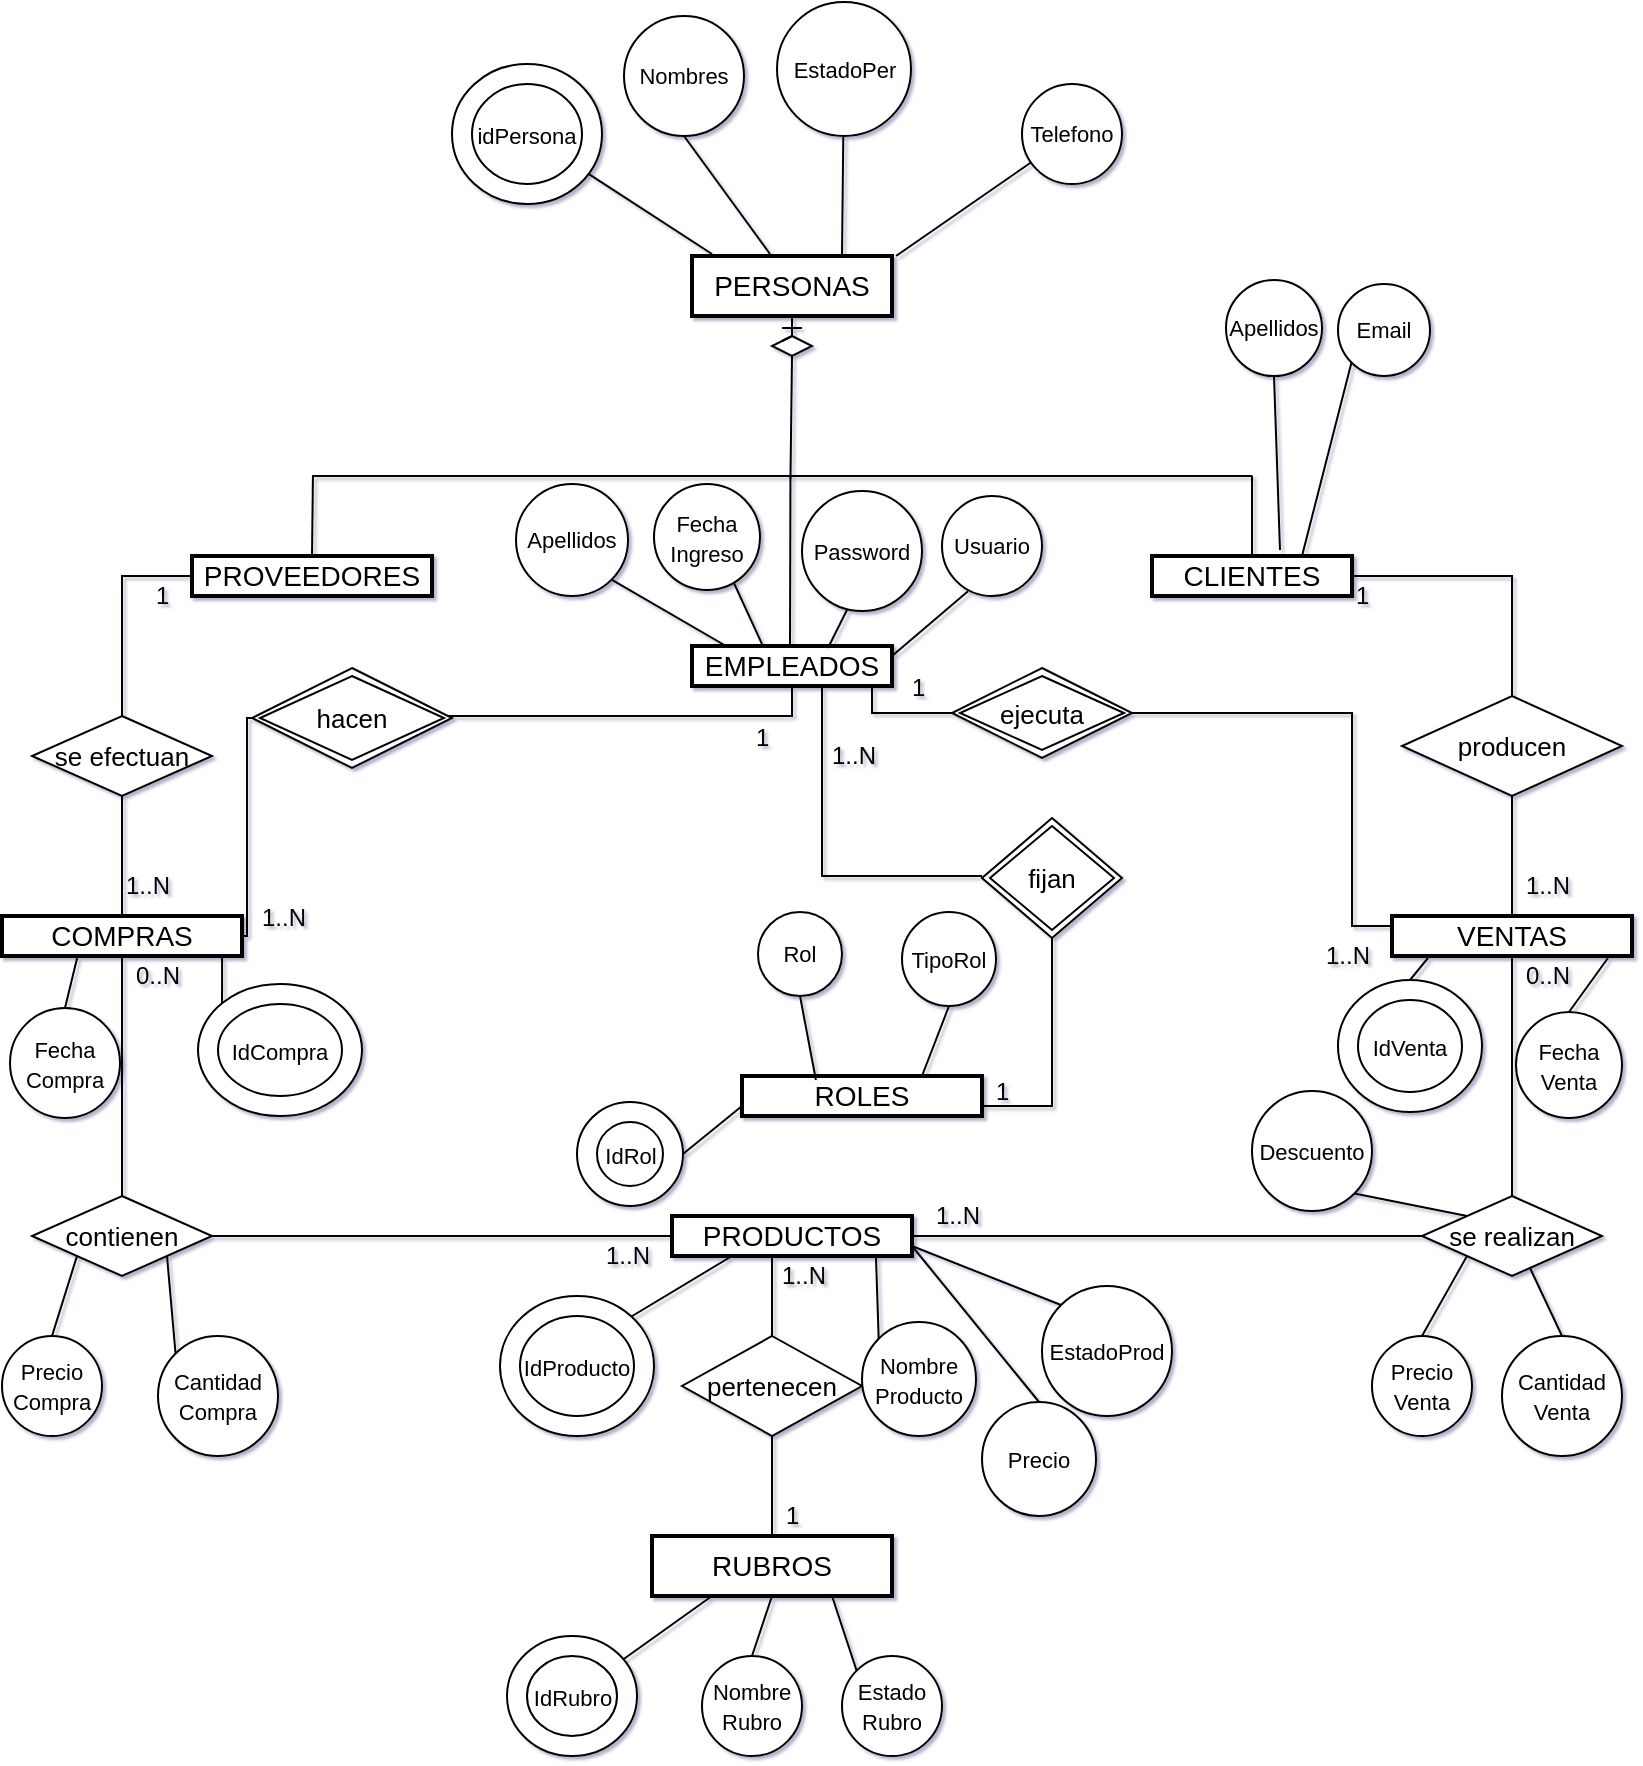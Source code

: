 <mxfile version="12.6.5" type="google"><diagram id="4PgYGLOSgXog1j7g81iU" name="Page-1"><mxGraphModel dx="526" dy="305" grid="1" gridSize="10" guides="1" tooltips="1" connect="1" arrows="1" fold="1" page="1" pageScale="1" pageWidth="827" pageHeight="1169" math="0" shadow="1"><root><mxCell id="0"/><mxCell id="1" parent="0"/><mxCell id="BFurSO674FxWE6CtOt8x-105" style="edgeStyle=none;rounded=0;orthogonalLoop=1;jettySize=auto;html=1;entryX=0.509;entryY=0.699;entryDx=0;entryDy=0;entryPerimeter=0;endArrow=none;endFill=0;exitX=0.5;exitY=1;exitDx=0;exitDy=0;" parent="1" source="BFurSO674FxWE6CtOt8x-132" target="BFurSO674FxWE6CtOt8x-129" edge="1"><mxGeometry relative="1" as="geometry"><mxPoint x="404" y="470" as="sourcePoint"/></mxGeometry></mxCell><mxCell id="BFurSO674FxWE6CtOt8x-106" value="PERSONAS" style="strokeWidth=2;whiteSpace=wrap;html=1;align=center;fontSize=14;" parent="1" vertex="1"><mxGeometry x="355" y="410" width="100" height="30" as="geometry"/></mxCell><mxCell id="BFurSO674FxWE6CtOt8x-107" style="edgeStyle=none;rounded=0;orthogonalLoop=1;jettySize=auto;html=1;exitX=0.5;exitY=0;exitDx=0;exitDy=0;entryX=0.001;entryY=0.474;entryDx=0;entryDy=0;entryPerimeter=0;endArrow=none;endFill=0;" parent="1" source="BFurSO674FxWE6CtOt8x-109" target="BFurSO674FxWE6CtOt8x-129" edge="1"><mxGeometry relative="1" as="geometry"/></mxCell><mxCell id="BFurSO674FxWE6CtOt8x-108" style="edgeStyle=orthogonalEdgeStyle;rounded=0;orthogonalLoop=1;jettySize=auto;html=1;entryX=0.5;entryY=0;entryDx=0;entryDy=0;endArrow=none;endFill=0;" parent="1" source="BFurSO674FxWE6CtOt8x-109" target="BFurSO674FxWE6CtOt8x-136" edge="1"><mxGeometry relative="1" as="geometry"><Array as="points"><mxPoint x="70" y="570"/></Array></mxGeometry></mxCell><mxCell id="BFurSO674FxWE6CtOt8x-109" value="PROVEEDORES" style="strokeWidth=2;whiteSpace=wrap;html=1;align=center;fontSize=14;" parent="1" vertex="1"><mxGeometry x="105" y="560" width="120" height="20" as="geometry"/></mxCell><mxCell id="BFurSO674FxWE6CtOt8x-110" style="edgeStyle=none;rounded=0;orthogonalLoop=1;jettySize=auto;html=1;exitX=0.49;exitY=-0.009;exitDx=0;exitDy=0;entryX=0.509;entryY=0.55;entryDx=0;entryDy=0;entryPerimeter=0;endArrow=none;endFill=0;exitPerimeter=0;" parent="1" source="BFurSO674FxWE6CtOt8x-113" target="BFurSO674FxWE6CtOt8x-129" edge="1"><mxGeometry relative="1" as="geometry"/></mxCell><mxCell id="BFurSO674FxWE6CtOt8x-113" value="EMPLEADOS" style="strokeWidth=2;whiteSpace=wrap;html=1;align=center;fontSize=14;" parent="1" vertex="1"><mxGeometry x="355" y="605" width="100" height="20" as="geometry"/></mxCell><mxCell id="BFurSO674FxWE6CtOt8x-114" style="edgeStyle=none;rounded=0;orthogonalLoop=1;jettySize=auto;html=1;exitX=0.5;exitY=0;exitDx=0;exitDy=0;entryX=1;entryY=0.469;entryDx=0;entryDy=0;entryPerimeter=0;endArrow=none;endFill=0;" parent="1" source="BFurSO674FxWE6CtOt8x-116" target="BFurSO674FxWE6CtOt8x-129" edge="1"><mxGeometry relative="1" as="geometry"><Array as="points"/></mxGeometry></mxCell><mxCell id="BFurSO674FxWE6CtOt8x-115" style="edgeStyle=elbowEdgeStyle;rounded=0;orthogonalLoop=1;jettySize=auto;html=1;entryX=0.5;entryY=0;entryDx=0;entryDy=0;endArrow=none;endFill=0;" parent="1" source="BFurSO674FxWE6CtOt8x-116" target="BFurSO674FxWE6CtOt8x-137" edge="1"><mxGeometry relative="1" as="geometry"><Array as="points"><mxPoint x="765" y="590"/><mxPoint x="765" y="560"/><mxPoint x="765" y="560"/></Array></mxGeometry></mxCell><mxCell id="BFurSO674FxWE6CtOt8x-116" value="CLIENTES" style="strokeWidth=2;whiteSpace=wrap;html=1;align=center;fontSize=14;" parent="1" vertex="1"><mxGeometry x="585" y="560" width="100" height="20" as="geometry"/></mxCell><mxCell id="BFurSO674FxWE6CtOt8x-117" style="edgeStyle=elbowEdgeStyle;rounded=0;orthogonalLoop=1;jettySize=auto;html=1;entryX=0.5;entryY=0;entryDx=0;entryDy=0;endArrow=none;endFill=0;" parent="1" source="BFurSO674FxWE6CtOt8x-121" target="BFurSO674FxWE6CtOt8x-142" edge="1"><mxGeometry relative="1" as="geometry"/></mxCell><mxCell id="BFurSO674FxWE6CtOt8x-118" style="edgeStyle=elbowEdgeStyle;rounded=0;orthogonalLoop=1;jettySize=auto;html=1;exitX=0.5;exitY=0;exitDx=0;exitDy=0;endArrow=none;endFill=0;" parent="1" source="BFurSO674FxWE6CtOt8x-121" edge="1"><mxGeometry relative="1" as="geometry"><mxPoint x="70.412" y="770" as="targetPoint"/></mxGeometry></mxCell><mxCell id="BFurSO674FxWE6CtOt8x-119" value="" style="edgeStyle=orthogonalEdgeStyle;rounded=0;orthogonalLoop=1;jettySize=auto;html=1;endArrow=none;endFill=0;" parent="1" source="BFurSO674FxWE6CtOt8x-121" target="BFurSO674FxWE6CtOt8x-136" edge="1"><mxGeometry relative="1" as="geometry"/></mxCell><mxCell id="BFurSO674FxWE6CtOt8x-120" value="" style="edgeStyle=orthogonalEdgeStyle;rounded=0;orthogonalLoop=1;jettySize=auto;html=1;endArrow=none;endFill=0;" parent="1" source="BFurSO674FxWE6CtOt8x-121" target="BFurSO674FxWE6CtOt8x-136" edge="1"><mxGeometry relative="1" as="geometry"/></mxCell><mxCell id="BFurSO674FxWE6CtOt8x-121" value="COMPRAS" style="strokeWidth=2;whiteSpace=wrap;html=1;align=center;fontSize=14;" parent="1" vertex="1"><mxGeometry x="10" y="740" width="120" height="20" as="geometry"/></mxCell><mxCell id="BFurSO674FxWE6CtOt8x-122" style="edgeStyle=elbowEdgeStyle;rounded=0;orthogonalLoop=1;jettySize=auto;html=1;entryX=0.5;entryY=0;entryDx=0;entryDy=0;endArrow=none;endFill=0;" parent="1" source="BFurSO674FxWE6CtOt8x-124" target="BFurSO674FxWE6CtOt8x-140" edge="1"><mxGeometry relative="1" as="geometry"/></mxCell><mxCell id="BFurSO674FxWE6CtOt8x-123" style="edgeStyle=elbowEdgeStyle;rounded=0;orthogonalLoop=1;jettySize=auto;html=1;endArrow=none;endFill=0;" parent="1" source="BFurSO674FxWE6CtOt8x-124" target="BFurSO674FxWE6CtOt8x-139" edge="1"><mxGeometry relative="1" as="geometry"/></mxCell><mxCell id="BFurSO674FxWE6CtOt8x-124" value="PRODUCTOS" style="strokeWidth=2;whiteSpace=wrap;html=1;align=center;fontSize=14;" parent="1" vertex="1"><mxGeometry x="345" y="890" width="120" height="20" as="geometry"/></mxCell><mxCell id="BFurSO674FxWE6CtOt8x-125" style="edgeStyle=none;rounded=0;orthogonalLoop=1;jettySize=auto;html=1;entryX=0.5;entryY=1;entryDx=0;entryDy=0;endArrow=none;endFill=0;" parent="1" source="BFurSO674FxWE6CtOt8x-126" target="BFurSO674FxWE6CtOt8x-140" edge="1"><mxGeometry relative="1" as="geometry"/></mxCell><mxCell id="BFurSO674FxWE6CtOt8x-126" value="RUBROS" style="strokeWidth=2;whiteSpace=wrap;html=1;align=center;fontSize=14;" parent="1" vertex="1"><mxGeometry x="335" y="1050" width="120" height="30" as="geometry"/></mxCell><mxCell id="BFurSO674FxWE6CtOt8x-127" style="edgeStyle=elbowEdgeStyle;rounded=0;orthogonalLoop=1;jettySize=auto;html=1;entryX=0.5;entryY=1;entryDx=0;entryDy=0;endArrow=none;endFill=0;" parent="1" source="BFurSO674FxWE6CtOt8x-128" target="BFurSO674FxWE6CtOt8x-137" edge="1"><mxGeometry relative="1" as="geometry"/></mxCell><mxCell id="BFurSO674FxWE6CtOt8x-128" value="VENTAS" style="strokeWidth=2;whiteSpace=wrap;html=1;align=center;fontSize=14;" parent="1" vertex="1"><mxGeometry x="705" y="740" width="120" height="20" as="geometry"/></mxCell><mxCell id="BFurSO674FxWE6CtOt8x-129" value="" style="line;strokeWidth=1;fillColor=none;align=left;verticalAlign=middle;spacingTop=-1;spacingLeft=3;spacingRight=3;rotatable=0;labelPosition=right;points=[];portConstraint=eastwest;fontSize=12;" parent="1" vertex="1"><mxGeometry x="165" y="516" width="470" height="8" as="geometry"/></mxCell><mxCell id="BFurSO674FxWE6CtOt8x-130" value="" style="line;strokeWidth=1;fillColor=none;align=left;verticalAlign=middle;spacingTop=-1;spacingLeft=3;spacingRight=3;rotatable=0;labelPosition=right;points=[];portConstraint=eastwest;fontSize=12;" parent="1" vertex="1"><mxGeometry x="635" y="520" height="8" as="geometry"/></mxCell><mxCell id="BFurSO674FxWE6CtOt8x-131" style="edgeStyle=none;rounded=0;orthogonalLoop=1;jettySize=auto;html=1;exitX=0.5;exitY=0;exitDx=0;exitDy=0;entryX=0.5;entryY=1;entryDx=0;entryDy=0;endArrow=none;endFill=0;" parent="1" source="BFurSO674FxWE6CtOt8x-132" target="BFurSO674FxWE6CtOt8x-106" edge="1"><mxGeometry relative="1" as="geometry"/></mxCell><mxCell id="BFurSO674FxWE6CtOt8x-132" value="" style="rhombus;whiteSpace=wrap;html=1;" parent="1" vertex="1"><mxGeometry x="395" y="450" width="20" height="10" as="geometry"/></mxCell><mxCell id="BFurSO674FxWE6CtOt8x-133" style="edgeStyle=none;rounded=0;orthogonalLoop=1;jettySize=auto;html=1;exitX=0;exitY=0;exitDx=0;exitDy=0;entryX=0.5;entryY=0;entryDx=0;entryDy=0;endArrow=none;endFill=0;" parent="1" source="BFurSO674FxWE6CtOt8x-132" target="BFurSO674FxWE6CtOt8x-132" edge="1"><mxGeometry relative="1" as="geometry"/></mxCell><mxCell id="BFurSO674FxWE6CtOt8x-134" value="" style="line;strokeWidth=1;fillColor=none;align=left;verticalAlign=middle;spacingTop=-1;spacingLeft=3;spacingRight=3;rotatable=0;labelPosition=right;points=[];portConstraint=eastwest;fontSize=12;" parent="1" vertex="1"><mxGeometry x="400" y="442" width="10" height="8" as="geometry"/></mxCell><mxCell id="BFurSO674FxWE6CtOt8x-135" style="edgeStyle=orthogonalEdgeStyle;rounded=0;orthogonalLoop=1;jettySize=auto;html=1;endArrow=none;endFill=0;entryX=0.5;entryY=0;entryDx=0;entryDy=0;" parent="1" source="BFurSO674FxWE6CtOt8x-136" target="BFurSO674FxWE6CtOt8x-121" edge="1"><mxGeometry relative="1" as="geometry"><mxPoint x="165" y="730" as="targetPoint"/></mxGeometry></mxCell><mxCell id="BFurSO674FxWE6CtOt8x-136" value="&lt;font style=&quot;font-size: 13px&quot;&gt;se efectuan&lt;/font&gt;" style="shape=rhombus;strokeWidth=1;fontSize=17;perimeter=rhombusPerimeter;whiteSpace=wrap;html=1;align=center;fontSize=14;" parent="1" vertex="1"><mxGeometry x="25" y="640" width="90" height="40" as="geometry"/></mxCell><mxCell id="BFurSO674FxWE6CtOt8x-137" value="&lt;font style=&quot;font-size: 13px&quot;&gt;producen&lt;/font&gt;" style="shape=rhombus;strokeWidth=1;fontSize=17;perimeter=rhombusPerimeter;whiteSpace=wrap;html=1;align=center;fontSize=14;rotation=0;" parent="1" vertex="1"><mxGeometry x="710" y="630" width="110" height="50" as="geometry"/></mxCell><mxCell id="BFurSO674FxWE6CtOt8x-138" style="edgeStyle=elbowEdgeStyle;rounded=0;orthogonalLoop=1;jettySize=auto;html=1;entryX=0.417;entryY=1;entryDx=0;entryDy=0;entryPerimeter=0;endArrow=none;endFill=0;" parent="1" source="BFurSO674FxWE6CtOt8x-139" target="BFurSO674FxWE6CtOt8x-128" edge="1"><mxGeometry relative="1" as="geometry"><Array as="points"><mxPoint x="765" y="800"/><mxPoint x="725" y="820"/></Array></mxGeometry></mxCell><mxCell id="BFurSO674FxWE6CtOt8x-139" value="&lt;font style=&quot;font-size: 13px&quot;&gt;se realizan&lt;/font&gt;" style="shape=rhombus;strokeWidth=1;fontSize=17;perimeter=rhombusPerimeter;whiteSpace=wrap;html=1;align=center;fontSize=14;" parent="1" vertex="1"><mxGeometry x="720" y="880" width="90" height="40" as="geometry"/></mxCell><mxCell id="BFurSO674FxWE6CtOt8x-140" value="&lt;font style=&quot;font-size: 13px&quot;&gt;pertenecen&lt;/font&gt;" style="shape=rhombus;strokeWidth=1;fontSize=17;perimeter=rhombusPerimeter;whiteSpace=wrap;html=1;align=center;fontSize=14;" parent="1" vertex="1"><mxGeometry x="350" y="950" width="90" height="50" as="geometry"/></mxCell><mxCell id="BFurSO674FxWE6CtOt8x-141" style="edgeStyle=elbowEdgeStyle;rounded=0;orthogonalLoop=1;jettySize=auto;html=1;exitX=1;exitY=0.5;exitDx=0;exitDy=0;endArrow=none;endFill=0;" parent="1" source="BFurSO674FxWE6CtOt8x-142" target="BFurSO674FxWE6CtOt8x-124" edge="1"><mxGeometry relative="1" as="geometry"/></mxCell><mxCell id="BFurSO674FxWE6CtOt8x-142" value="&lt;font style=&quot;font-size: 13px&quot;&gt;contienen&lt;/font&gt;" style="shape=rhombus;strokeWidth=1;fontSize=17;perimeter=rhombusPerimeter;whiteSpace=wrap;html=1;align=center;fontSize=14;" parent="1" vertex="1"><mxGeometry x="25" y="880" width="90" height="40" as="geometry"/></mxCell><mxCell id="BFurSO674FxWE6CtOt8x-143" style="edgeStyle=none;rounded=0;orthogonalLoop=1;jettySize=auto;html=1;exitX=0.25;exitY=0;exitDx=0;exitDy=0;entryX=0.5;entryY=0;entryDx=0;entryDy=0;endArrow=none;endFill=0;" parent="1" source="BFurSO674FxWE6CtOt8x-124" target="BFurSO674FxWE6CtOt8x-124" edge="1"><mxGeometry relative="1" as="geometry"/></mxCell><mxCell id="BFurSO674FxWE6CtOt8x-144" style="edgeStyle=elbowEdgeStyle;rounded=0;orthogonalLoop=1;jettySize=auto;html=1;exitX=0;exitY=0.5;exitDx=0;exitDy=0;entryX=1;entryY=0.5;entryDx=0;entryDy=0;endArrow=none;endFill=0;" parent="1" source="BFurSO674FxWE6CtOt8x-145" target="BFurSO674FxWE6CtOt8x-121" edge="1"><mxGeometry relative="1" as="geometry"/></mxCell><mxCell id="yDVVbNZeKmcDapB9ZPfy-30" style="edgeStyle=orthogonalEdgeStyle;rounded=0;orthogonalLoop=1;jettySize=auto;html=1;entryX=0.5;entryY=1;entryDx=0;entryDy=0;endArrow=none;endFill=0;elbow=vertical;" parent="1" source="BFurSO674FxWE6CtOt8x-145" target="BFurSO674FxWE6CtOt8x-113" edge="1"><mxGeometry relative="1" as="geometry"><Array as="points"><mxPoint x="405" y="640"/></Array></mxGeometry></mxCell><mxCell id="BFurSO674FxWE6CtOt8x-145" value="&lt;font style=&quot;font-size: 13px&quot;&gt;hacen&lt;/font&gt;" style="shape=rhombus;double=1;strokeWidth=1;fontSize=17;perimeter=rhombusPerimeter;whiteSpace=wrap;html=1;align=center;fontSize=14;" parent="1" vertex="1"><mxGeometry x="135" y="616" width="100" height="50" as="geometry"/></mxCell><mxCell id="BFurSO674FxWE6CtOt8x-146" style="edgeStyle=orthogonalEdgeStyle;rounded=0;orthogonalLoop=1;jettySize=auto;html=1;entryX=0;entryY=0.25;entryDx=0;entryDy=0;endArrow=none;endFill=0;" parent="1" source="BFurSO674FxWE6CtOt8x-147" target="BFurSO674FxWE6CtOt8x-128" edge="1"><mxGeometry relative="1" as="geometry"><Array as="points"><mxPoint x="685" y="639"/><mxPoint x="685" y="745"/></Array></mxGeometry></mxCell><mxCell id="yDVVbNZeKmcDapB9ZPfy-29" style="edgeStyle=elbowEdgeStyle;rounded=0;orthogonalLoop=1;jettySize=auto;html=1;endArrow=none;endFill=0;entryX=0.5;entryY=1;entryDx=0;entryDy=0;" parent="1" source="BFurSO674FxWE6CtOt8x-147" target="BFurSO674FxWE6CtOt8x-113" edge="1"><mxGeometry relative="1" as="geometry"><mxPoint x="410" y="638.5" as="targetPoint"/></mxGeometry></mxCell><mxCell id="BFurSO674FxWE6CtOt8x-147" value="&lt;font style=&quot;font-size: 13px&quot;&gt;ejecuta&lt;/font&gt;" style="shape=rhombus;double=1;strokeWidth=1;fontSize=17;perimeter=rhombusPerimeter;whiteSpace=wrap;html=1;align=center;fontSize=14;" parent="1" vertex="1"><mxGeometry x="485" y="616" width="90" height="45" as="geometry"/></mxCell><mxCell id="BFurSO674FxWE6CtOt8x-149" value="ROLES" style="strokeWidth=2;whiteSpace=wrap;html=1;align=center;fontSize=14;" parent="1" vertex="1"><mxGeometry x="380" y="820" width="120" height="20" as="geometry"/></mxCell><mxCell id="BFurSO674FxWE6CtOt8x-156" style="edgeStyle=orthogonalEdgeStyle;rounded=0;orthogonalLoop=1;jettySize=auto;html=1;exitX=0.5;exitY=1;exitDx=0;exitDy=0;endArrow=none;endFill=0;entryX=1;entryY=0.75;entryDx=0;entryDy=0;" parent="1" source="XQ8_LMny1HQ05H10xfbi-1" target="BFurSO674FxWE6CtOt8x-149" edge="1"><mxGeometry relative="1" as="geometry"><mxPoint x="525" y="830" as="targetPoint"/><mxPoint x="530" y="745" as="sourcePoint"/></mxGeometry></mxCell><mxCell id="yDVVbNZeKmcDapB9ZPfy-31" style="edgeStyle=orthogonalEdgeStyle;rounded=0;orthogonalLoop=1;jettySize=auto;html=1;endArrow=none;endFill=0;" parent="1" target="BFurSO674FxWE6CtOt8x-113" edge="1"><mxGeometry relative="1" as="geometry"><mxPoint x="420" y="630" as="targetPoint"/><Array as="points"><mxPoint x="420" y="720"/></Array><mxPoint x="500" y="720" as="sourcePoint"/></mxGeometry></mxCell><mxCell id="BFurSO674FxWE6CtOt8x-160" value="1..N" style="text;html=1;resizable=0;points=[];autosize=1;align=left;verticalAlign=top;spacingTop=-4;" parent="1" vertex="1"><mxGeometry x="138" y="731" width="40" height="20" as="geometry"/></mxCell><mxCell id="BFurSO674FxWE6CtOt8x-161" value="1" style="text;html=1;resizable=0;points=[];autosize=1;align=left;verticalAlign=top;spacingTop=-4;" parent="1" vertex="1"><mxGeometry x="85" y="570" width="20" height="20" as="geometry"/></mxCell><mxCell id="BFurSO674FxWE6CtOt8x-162" value="1..N" style="text;html=1;resizable=0;points=[];autosize=1;align=left;verticalAlign=top;spacingTop=-4;" parent="1" vertex="1"><mxGeometry x="70" y="715" width="40" height="20" as="geometry"/></mxCell><mxCell id="BFurSO674FxWE6CtOt8x-163" value="1..N" style="text;html=1;resizable=0;points=[];autosize=1;align=left;verticalAlign=top;spacingTop=-4;" parent="1" vertex="1"><mxGeometry x="397.5" y="910" width="40" height="20" as="geometry"/></mxCell><mxCell id="BFurSO674FxWE6CtOt8x-164" value="1" style="text;html=1;resizable=0;points=[];autosize=1;align=left;verticalAlign=top;spacingTop=-4;" parent="1" vertex="1"><mxGeometry x="400" y="1030" width="20" height="20" as="geometry"/></mxCell><mxCell id="BFurSO674FxWE6CtOt8x-165" value="0..N" style="text;html=1;resizable=0;points=[];autosize=1;align=left;verticalAlign=top;spacingTop=-4;" parent="1" vertex="1"><mxGeometry x="770" y="760" width="40" height="20" as="geometry"/></mxCell><mxCell id="BFurSO674FxWE6CtOt8x-166" value="1..N" style="text;html=1;resizable=0;points=[];autosize=1;align=left;verticalAlign=top;spacingTop=-4;" parent="1" vertex="1"><mxGeometry x="475" y="880" width="40" height="20" as="geometry"/></mxCell><mxCell id="BFurSO674FxWE6CtOt8x-167" value="1..N" style="text;html=1;resizable=0;points=[];autosize=1;align=left;verticalAlign=top;spacingTop=-4;" parent="1" vertex="1"><mxGeometry x="770" y="715" width="40" height="20" as="geometry"/></mxCell><mxCell id="BFurSO674FxWE6CtOt8x-168" value="1" style="text;html=1;resizable=0;points=[];autosize=1;align=left;verticalAlign=top;spacingTop=-4;" parent="1" vertex="1"><mxGeometry x="685" y="570" width="20" height="20" as="geometry"/></mxCell><mxCell id="BFurSO674FxWE6CtOt8x-169" value="1..N" style="text;html=1;resizable=0;points=[];autosize=1;align=left;verticalAlign=top;spacingTop=-4;" parent="1" vertex="1"><mxGeometry x="670" y="750" width="40" height="20" as="geometry"/></mxCell><mxCell id="BFurSO674FxWE6CtOt8x-172" value="1..N" style="text;html=1;resizable=0;points=[];autosize=1;align=left;verticalAlign=top;spacingTop=-4;" parent="1" vertex="1"><mxGeometry x="310" y="900" width="40" height="20" as="geometry"/></mxCell><mxCell id="BFurSO674FxWE6CtOt8x-173" value="0..N" style="text;html=1;resizable=0;points=[];autosize=1;align=left;verticalAlign=top;spacingTop=-4;" parent="1" vertex="1"><mxGeometry x="75" y="760" width="40" height="20" as="geometry"/></mxCell><mxCell id="BFurSO674FxWE6CtOt8x-178" value="1" style="text;html=1;resizable=0;points=[];autosize=1;align=left;verticalAlign=top;spacingTop=-4;" parent="1" vertex="1"><mxGeometry x="505" y="817.5" width="20" height="20" as="geometry"/></mxCell><mxCell id="BFurSO674FxWE6CtOt8x-179" style="rounded=0;orthogonalLoop=1;jettySize=auto;html=1;exitX=0.5;exitY=1;exitDx=0;exitDy=0;entryX=0.39;entryY=-0.033;entryDx=0;entryDy=0;entryPerimeter=0;endArrow=none;endFill=0;" parent="1" source="yDVVbNZeKmcDapB9ZPfy-6" target="BFurSO674FxWE6CtOt8x-106" edge="1"><mxGeometry relative="1" as="geometry"><mxPoint x="385" y="360" as="sourcePoint"/></mxGeometry></mxCell><mxCell id="BFurSO674FxWE6CtOt8x-181" style="rounded=0;orthogonalLoop=1;jettySize=auto;html=1;entryX=0.1;entryY=-0.033;entryDx=0;entryDy=0;entryPerimeter=0;endArrow=none;endFill=0;" parent="1" source="yDVVbNZeKmcDapB9ZPfy-2" target="BFurSO674FxWE6CtOt8x-106" edge="1"><mxGeometry relative="1" as="geometry"><mxPoint x="306" y="368" as="sourcePoint"/></mxGeometry></mxCell><mxCell id="BFurSO674FxWE6CtOt8x-183" style="rounded=0;orthogonalLoop=1;jettySize=auto;html=1;entryX=0.75;entryY=0;entryDx=0;entryDy=0;endArrow=none;endFill=0;" parent="1" source="BFurSO674FxWE6CtOt8x-184" target="BFurSO674FxWE6CtOt8x-106" edge="1"><mxGeometry relative="1" as="geometry"/></mxCell><mxCell id="BFurSO674FxWE6CtOt8x-184" value="&lt;font style=&quot;font-size: 11px&quot;&gt;EstadoPer&lt;/font&gt;" style="ellipse;whiteSpace=wrap;html=1;aspect=fixed;" parent="1" vertex="1"><mxGeometry x="397.5" y="283" width="67" height="67" as="geometry"/></mxCell><mxCell id="BFurSO674FxWE6CtOt8x-186" value="&lt;font style=&quot;font-size: 11px&quot;&gt;Telefono&lt;/font&gt;" style="ellipse;whiteSpace=wrap;html=1;aspect=fixed;" parent="1" vertex="1"><mxGeometry x="520" y="324" width="50" height="50" as="geometry"/></mxCell><mxCell id="yDVVbNZeKmcDapB9ZPfy-2" value="&lt;font style=&quot;font-size: 11px&quot;&gt;idPersona&lt;/font&gt;" style="ellipse;shape=doubleEllipse;margin=10;strokeWidth=1;fontSize=14;whiteSpace=wrap;html=1;align=center;" parent="1" vertex="1"><mxGeometry x="235" y="314" width="75" height="70" as="geometry"/></mxCell><mxCell id="yDVVbNZeKmcDapB9ZPfy-5" style="rounded=0;orthogonalLoop=1;jettySize=auto;html=1;entryX=0.25;entryY=1;entryDx=0;entryDy=0;endArrow=none;endFill=0;" parent="1" source="yDVVbNZeKmcDapB9ZPfy-4" target="BFurSO674FxWE6CtOt8x-126" edge="1"><mxGeometry relative="1" as="geometry"/></mxCell><mxCell id="yDVVbNZeKmcDapB9ZPfy-4" value="&lt;font style=&quot;font-size: 11px&quot;&gt;IdRubro&lt;/font&gt;" style="ellipse;shape=doubleEllipse;margin=10;strokeWidth=1;fontSize=14;whiteSpace=wrap;html=1;align=center;" parent="1" vertex="1"><mxGeometry x="262.5" y="1100" width="65" height="60" as="geometry"/></mxCell><mxCell id="yDVVbNZeKmcDapB9ZPfy-6" value="&lt;font style=&quot;font-size: 11px&quot;&gt;Nombres&lt;/font&gt;" style="ellipse;whiteSpace=wrap;html=1;aspect=fixed;" parent="1" vertex="1"><mxGeometry x="321" y="290" width="60" height="60" as="geometry"/></mxCell><mxCell id="yDVVbNZeKmcDapB9ZPfy-12" style="edgeStyle=none;rounded=0;orthogonalLoop=1;jettySize=auto;html=1;exitX=0.5;exitY=0;exitDx=0;exitDy=0;entryX=0.5;entryY=1;entryDx=0;entryDy=0;endArrow=none;endFill=0;" parent="1" source="yDVVbNZeKmcDapB9ZPfy-8" target="BFurSO674FxWE6CtOt8x-126" edge="1"><mxGeometry relative="1" as="geometry"/></mxCell><mxCell id="yDVVbNZeKmcDapB9ZPfy-8" value="&lt;font style=&quot;font-size: 11px&quot;&gt;Nombre&lt;br&gt;Rubro&lt;/font&gt;" style="ellipse;whiteSpace=wrap;html=1;aspect=fixed;" parent="1" vertex="1"><mxGeometry x="360" y="1110" width="50" height="50" as="geometry"/></mxCell><mxCell id="yDVVbNZeKmcDapB9ZPfy-13" style="edgeStyle=none;rounded=0;orthogonalLoop=1;jettySize=auto;html=1;exitX=0;exitY=0;exitDx=0;exitDy=0;entryX=0.75;entryY=1;entryDx=0;entryDy=0;endArrow=none;endFill=0;" parent="1" source="yDVVbNZeKmcDapB9ZPfy-11" target="BFurSO674FxWE6CtOt8x-126" edge="1"><mxGeometry relative="1" as="geometry"/></mxCell><mxCell id="yDVVbNZeKmcDapB9ZPfy-11" value="&lt;font style=&quot;font-size: 11px&quot;&gt;Estado&lt;br&gt;Rubro&lt;/font&gt;" style="ellipse;whiteSpace=wrap;html=1;aspect=fixed;" parent="1" vertex="1"><mxGeometry x="430" y="1110" width="50" height="50" as="geometry"/></mxCell><mxCell id="yDVVbNZeKmcDapB9ZPfy-15" style="edgeStyle=none;rounded=0;orthogonalLoop=1;jettySize=auto;html=1;exitX=0;exitY=1;exitDx=0;exitDy=0;entryX=0.75;entryY=0;entryDx=0;entryDy=0;endArrow=none;endFill=0;" parent="1" source="yDVVbNZeKmcDapB9ZPfy-14" target="BFurSO674FxWE6CtOt8x-116" edge="1"><mxGeometry relative="1" as="geometry"/></mxCell><mxCell id="yDVVbNZeKmcDapB9ZPfy-14" value="&lt;font style=&quot;font-size: 11px&quot;&gt;Email&lt;/font&gt;" style="ellipse;whiteSpace=wrap;html=1;aspect=fixed;" parent="1" vertex="1"><mxGeometry x="678" y="424" width="46" height="46" as="geometry"/></mxCell><mxCell id="yDVVbNZeKmcDapB9ZPfy-28" style="edgeStyle=none;rounded=0;orthogonalLoop=1;jettySize=auto;html=1;entryX=1;entryY=0.25;entryDx=0;entryDy=0;endArrow=none;endFill=0;exitX=0.26;exitY=0.953;exitDx=0;exitDy=0;exitPerimeter=0;" parent="1" source="yDVVbNZeKmcDapB9ZPfy-16" target="BFurSO674FxWE6CtOt8x-113" edge="1"><mxGeometry relative="1" as="geometry"><mxPoint x="492" y="580" as="sourcePoint"/></mxGeometry></mxCell><mxCell id="yDVVbNZeKmcDapB9ZPfy-16" value="&lt;font style=&quot;font-size: 11px&quot;&gt;Usuario&lt;/font&gt;" style="ellipse;whiteSpace=wrap;html=1;aspect=fixed;" parent="1" vertex="1"><mxGeometry x="480" y="530" width="50" height="50" as="geometry"/></mxCell><mxCell id="yDVVbNZeKmcDapB9ZPfy-27" style="edgeStyle=none;rounded=0;orthogonalLoop=1;jettySize=auto;html=1;exitX=0.383;exitY=0.975;exitDx=0;exitDy=0;endArrow=none;endFill=0;entryX=0.68;entryY=0.05;entryDx=0;entryDy=0;entryPerimeter=0;exitPerimeter=0;" parent="1" source="yDVVbNZeKmcDapB9ZPfy-17" target="BFurSO674FxWE6CtOt8x-113" edge="1"><mxGeometry relative="1" as="geometry"><mxPoint x="430" y="600" as="targetPoint"/></mxGeometry></mxCell><mxCell id="yDVVbNZeKmcDapB9ZPfy-17" value="&lt;font style=&quot;font-size: 11px&quot;&gt;Password&lt;/font&gt;" style="ellipse;whiteSpace=wrap;html=1;aspect=fixed;" parent="1" vertex="1"><mxGeometry x="410" y="527.5" width="60" height="60" as="geometry"/></mxCell><mxCell id="yDVVbNZeKmcDapB9ZPfy-26" style="edgeStyle=none;rounded=0;orthogonalLoop=1;jettySize=auto;html=1;exitX=0.753;exitY=0.932;exitDx=0;exitDy=0;endArrow=none;endFill=0;exitPerimeter=0;entryX=0.353;entryY=-0.017;entryDx=0;entryDy=0;entryPerimeter=0;" parent="1" source="yDVVbNZeKmcDapB9ZPfy-18" target="BFurSO674FxWE6CtOt8x-113" edge="1"><mxGeometry relative="1" as="geometry"><mxPoint x="390" y="600" as="targetPoint"/></mxGeometry></mxCell><mxCell id="yDVVbNZeKmcDapB9ZPfy-18" value="&lt;font style=&quot;font-size: 11px&quot;&gt;Fecha&lt;br&gt;Ingreso&lt;/font&gt;" style="ellipse;whiteSpace=wrap;html=1;aspect=fixed;" parent="1" vertex="1"><mxGeometry x="336" y="524" width="53" height="53" as="geometry"/></mxCell><mxCell id="yDVVbNZeKmcDapB9ZPfy-34" style="rounded=0;orthogonalLoop=1;jettySize=auto;html=1;exitX=0;exitY=0;exitDx=0;exitDy=0;entryX=0.85;entryY=1.05;entryDx=0;entryDy=0;entryPerimeter=0;endArrow=none;endFill=0;" parent="1" source="yDVVbNZeKmcDapB9ZPfy-32" target="BFurSO674FxWE6CtOt8x-124" edge="1"><mxGeometry relative="1" as="geometry"/></mxCell><mxCell id="yDVVbNZeKmcDapB9ZPfy-32" value="&lt;font style=&quot;font-size: 11px&quot;&gt;&lt;font style=&quot;font-size: 11px&quot;&gt;Nombre&lt;br&gt;&lt;/font&gt;Producto&lt;/font&gt;" style="ellipse;whiteSpace=wrap;html=1;aspect=fixed;" parent="1" vertex="1"><mxGeometry x="440" y="943" width="57" height="57" as="geometry"/></mxCell><mxCell id="yDVVbNZeKmcDapB9ZPfy-38" style="edgeStyle=none;rounded=0;orthogonalLoop=1;jettySize=auto;html=1;exitX=0;exitY=0;exitDx=0;exitDy=0;entryX=1;entryY=0.75;entryDx=0;entryDy=0;endArrow=none;endFill=0;" parent="1" source="yDVVbNZeKmcDapB9ZPfy-35" target="BFurSO674FxWE6CtOt8x-124" edge="1"><mxGeometry relative="1" as="geometry"/></mxCell><mxCell id="yDVVbNZeKmcDapB9ZPfy-35" value="&lt;font style=&quot;font-size: 11px&quot;&gt;EstadoProd&lt;/font&gt;" style="ellipse;whiteSpace=wrap;html=1;aspect=fixed;" parent="1" vertex="1"><mxGeometry x="530" y="925" width="65" height="65" as="geometry"/></mxCell><mxCell id="yDVVbNZeKmcDapB9ZPfy-42" style="edgeStyle=none;rounded=0;orthogonalLoop=1;jettySize=auto;html=1;exitX=1;exitY=0;exitDx=0;exitDy=0;entryX=0.25;entryY=1;entryDx=0;entryDy=0;endArrow=none;endFill=0;" parent="1" source="yDVVbNZeKmcDapB9ZPfy-41" target="BFurSO674FxWE6CtOt8x-124" edge="1"><mxGeometry relative="1" as="geometry"/></mxCell><mxCell id="yDVVbNZeKmcDapB9ZPfy-41" value="&lt;font style=&quot;font-size: 11px&quot;&gt;IdProducto&lt;/font&gt;" style="ellipse;shape=doubleEllipse;margin=10;strokeWidth=1;fontSize=14;whiteSpace=wrap;html=1;align=center;" parent="1" vertex="1"><mxGeometry x="259" y="930" width="77" height="70" as="geometry"/></mxCell><mxCell id="yDVVbNZeKmcDapB9ZPfy-49" style="edgeStyle=none;rounded=0;orthogonalLoop=1;jettySize=auto;html=1;exitX=0.5;exitY=0;exitDx=0;exitDy=0;entryX=0;entryY=1;entryDx=0;entryDy=0;endArrow=none;endFill=0;" parent="1" source="yDVVbNZeKmcDapB9ZPfy-43" target="BFurSO674FxWE6CtOt8x-142" edge="1"><mxGeometry relative="1" as="geometry"/></mxCell><mxCell id="yDVVbNZeKmcDapB9ZPfy-43" value="&lt;font style=&quot;font-size: 11px&quot;&gt;Precio&lt;br&gt;Compra&lt;br&gt;&lt;/font&gt;" style="ellipse;whiteSpace=wrap;html=1;aspect=fixed;" parent="1" vertex="1"><mxGeometry x="10" y="950" width="50" height="50" as="geometry"/></mxCell><mxCell id="yDVVbNZeKmcDapB9ZPfy-48" style="edgeStyle=none;rounded=0;orthogonalLoop=1;jettySize=auto;html=1;exitX=0;exitY=0;exitDx=0;exitDy=0;endArrow=none;endFill=0;entryX=1;entryY=1;entryDx=0;entryDy=0;" parent="1" source="yDVVbNZeKmcDapB9ZPfy-47" target="BFurSO674FxWE6CtOt8x-142" edge="1"><mxGeometry relative="1" as="geometry"><mxPoint x="90" y="920" as="targetPoint"/></mxGeometry></mxCell><mxCell id="yDVVbNZeKmcDapB9ZPfy-47" value="&lt;font style=&quot;font-size: 11px&quot;&gt;Cantidad&lt;br&gt;Compra&lt;/font&gt;" style="ellipse;whiteSpace=wrap;html=1;aspect=fixed;" parent="1" vertex="1"><mxGeometry x="88" y="950" width="60" height="60" as="geometry"/></mxCell><mxCell id="yDVVbNZeKmcDapB9ZPfy-53" style="edgeStyle=none;rounded=0;orthogonalLoop=1;jettySize=auto;html=1;exitX=0.5;exitY=0;exitDx=0;exitDy=0;entryX=0;entryY=1;entryDx=0;entryDy=0;endArrow=none;endFill=0;" parent="1" source="yDVVbNZeKmcDapB9ZPfy-50" target="BFurSO674FxWE6CtOt8x-139" edge="1"><mxGeometry relative="1" as="geometry"/></mxCell><mxCell id="yDVVbNZeKmcDapB9ZPfy-50" value="&lt;font style=&quot;font-size: 11px&quot;&gt;Precio&lt;br&gt;Venta&lt;br&gt;&lt;/font&gt;" style="ellipse;whiteSpace=wrap;html=1;aspect=fixed;" parent="1" vertex="1"><mxGeometry x="695" y="950" width="50" height="50" as="geometry"/></mxCell><mxCell id="yDVVbNZeKmcDapB9ZPfy-52" style="edgeStyle=none;rounded=0;orthogonalLoop=1;jettySize=auto;html=1;exitX=0.5;exitY=0;exitDx=0;exitDy=0;entryX=0.6;entryY=0.9;entryDx=0;entryDy=0;entryPerimeter=0;endArrow=none;endFill=0;" parent="1" source="yDVVbNZeKmcDapB9ZPfy-51" target="BFurSO674FxWE6CtOt8x-139" edge="1"><mxGeometry relative="1" as="geometry"/></mxCell><mxCell id="yDVVbNZeKmcDapB9ZPfy-51" value="&lt;font style=&quot;font-size: 11px&quot;&gt;Cantidad&lt;br&gt;Venta&lt;/font&gt;" style="ellipse;whiteSpace=wrap;html=1;aspect=fixed;" parent="1" vertex="1"><mxGeometry x="760" y="950" width="60" height="60" as="geometry"/></mxCell><mxCell id="XQ8_LMny1HQ05H10xfbi-4" style="rounded=0;orthogonalLoop=1;jettySize=auto;html=1;exitX=0.5;exitY=0;exitDx=0;exitDy=0;entryX=0.317;entryY=0.95;entryDx=0;entryDy=0;entryPerimeter=0;endArrow=none;endFill=0;" parent="1" source="yDVVbNZeKmcDapB9ZPfy-54" target="BFurSO674FxWE6CtOt8x-121" edge="1"><mxGeometry relative="1" as="geometry"/></mxCell><mxCell id="yDVVbNZeKmcDapB9ZPfy-54" value="&lt;font style=&quot;font-size: 11px&quot;&gt;Fecha&lt;br&gt;Compra&lt;br&gt;&lt;/font&gt;" style="ellipse;whiteSpace=wrap;html=1;aspect=fixed;" parent="1" vertex="1"><mxGeometry x="14" y="786" width="55" height="55" as="geometry"/></mxCell><mxCell id="XQ8_LMny1HQ05H10xfbi-9" style="edgeStyle=none;rounded=0;orthogonalLoop=1;jettySize=auto;html=1;exitX=0.5;exitY=0;exitDx=0;exitDy=0;entryX=1.075;entryY=0.05;entryDx=0;entryDy=0;entryPerimeter=0;endArrow=none;endFill=0;" parent="1" source="yDVVbNZeKmcDapB9ZPfy-57" target="BFurSO674FxWE6CtOt8x-165" edge="1"><mxGeometry relative="1" as="geometry"/></mxCell><mxCell id="yDVVbNZeKmcDapB9ZPfy-57" value="&lt;font style=&quot;font-size: 11px&quot;&gt;Fecha&lt;br&gt;Venta&lt;br&gt;&lt;/font&gt;" style="ellipse;whiteSpace=wrap;html=1;aspect=fixed;" parent="1" vertex="1"><mxGeometry x="767" y="788" width="53" height="53" as="geometry"/></mxCell><mxCell id="yDVVbNZeKmcDapB9ZPfy-62" style="edgeStyle=none;rounded=0;orthogonalLoop=1;jettySize=auto;html=1;exitX=1;exitY=1;exitDx=0;exitDy=0;entryX=0;entryY=0;entryDx=0;entryDy=0;endArrow=none;endFill=0;" parent="1" source="yDVVbNZeKmcDapB9ZPfy-61" target="BFurSO674FxWE6CtOt8x-139" edge="1"><mxGeometry relative="1" as="geometry"/></mxCell><mxCell id="yDVVbNZeKmcDapB9ZPfy-61" value="&lt;font style=&quot;font-size: 11px&quot;&gt;Descuento&lt;/font&gt;" style="ellipse;whiteSpace=wrap;html=1;aspect=fixed;" parent="1" vertex="1"><mxGeometry x="635" y="827.5" width="60" height="60" as="geometry"/></mxCell><mxCell id="yDVVbNZeKmcDapB9ZPfy-63" value="1..N" style="text;html=1;resizable=0;points=[];autosize=1;align=left;verticalAlign=top;spacingTop=-4;" parent="1" vertex="1"><mxGeometry x="423" y="650" width="40" height="20" as="geometry"/></mxCell><mxCell id="yDVVbNZeKmcDapB9ZPfy-64" value="1" style="text;html=1;resizable=0;points=[];autosize=1;align=left;verticalAlign=top;spacingTop=-4;" parent="1" vertex="1"><mxGeometry x="463" y="616" width="20" height="20" as="geometry"/></mxCell><mxCell id="yDVVbNZeKmcDapB9ZPfy-65" value="1" style="text;html=1;resizable=0;points=[];autosize=1;align=left;verticalAlign=top;spacingTop=-4;" parent="1" vertex="1"><mxGeometry x="385" y="641" width="20" height="20" as="geometry"/></mxCell><mxCell id="yDVVbNZeKmcDapB9ZPfy-103" style="edgeStyle=none;rounded=0;orthogonalLoop=1;jettySize=auto;html=1;exitX=1;exitY=0.5;exitDx=0;exitDy=0;entryX=0;entryY=0.75;entryDx=0;entryDy=0;endArrow=none;endFill=0;" parent="1" source="yDVVbNZeKmcDapB9ZPfy-102" target="BFurSO674FxWE6CtOt8x-149" edge="1"><mxGeometry relative="1" as="geometry"/></mxCell><mxCell id="yDVVbNZeKmcDapB9ZPfy-102" value="&lt;font style=&quot;font-size: 11px&quot;&gt;IdRol&lt;/font&gt;" style="ellipse;shape=doubleEllipse;margin=10;strokeWidth=1;fontSize=14;whiteSpace=wrap;html=1;align=center;" parent="1" vertex="1"><mxGeometry x="297.5" y="833" width="53" height="52" as="geometry"/></mxCell><mxCell id="yDVVbNZeKmcDapB9ZPfy-109" style="edgeStyle=none;rounded=0;orthogonalLoop=1;jettySize=auto;html=1;exitX=0.5;exitY=1;exitDx=0;exitDy=0;endArrow=none;endFill=0;entryX=0.308;entryY=0.1;entryDx=0;entryDy=0;entryPerimeter=0;" parent="1" source="yDVVbNZeKmcDapB9ZPfy-104" target="BFurSO674FxWE6CtOt8x-149" edge="1"><mxGeometry relative="1" as="geometry"/></mxCell><mxCell id="yDVVbNZeKmcDapB9ZPfy-104" value="&lt;font style=&quot;font-size: 11px&quot;&gt;Rol&lt;/font&gt;" style="ellipse;whiteSpace=wrap;html=1;aspect=fixed;" parent="1" vertex="1"><mxGeometry x="388" y="738" width="42" height="42" as="geometry"/></mxCell><mxCell id="yDVVbNZeKmcDapB9ZPfy-113" style="edgeStyle=none;rounded=0;orthogonalLoop=1;jettySize=auto;html=1;exitX=0.5;exitY=1;exitDx=0;exitDy=0;entryX=0.75;entryY=0;entryDx=0;entryDy=0;endArrow=none;endFill=0;" parent="1" source="yDVVbNZeKmcDapB9ZPfy-110" target="BFurSO674FxWE6CtOt8x-149" edge="1"><mxGeometry relative="1" as="geometry"/></mxCell><mxCell id="yDVVbNZeKmcDapB9ZPfy-110" value="&lt;font style=&quot;font-size: 11px&quot;&gt;TipoRol&lt;/font&gt;" style="ellipse;whiteSpace=wrap;html=1;aspect=fixed;" parent="1" vertex="1"><mxGeometry x="460" y="738" width="47" height="47" as="geometry"/></mxCell><mxCell id="XQ8_LMny1HQ05H10xfbi-1" value="&lt;font style=&quot;font-size: 13px&quot;&gt;fijan&lt;/font&gt;" style="shape=rhombus;double=1;strokeWidth=1;fontSize=17;perimeter=rhombusPerimeter;whiteSpace=wrap;html=1;align=center;fontSize=14;" parent="1" vertex="1"><mxGeometry x="500" y="691" width="70" height="60" as="geometry"/></mxCell><mxCell id="XQ8_LMny1HQ05H10xfbi-5" style="edgeStyle=none;rounded=0;orthogonalLoop=1;jettySize=auto;html=1;exitX=0;exitY=0;exitDx=0;exitDy=0;entryX=0.917;entryY=1;entryDx=0;entryDy=0;entryPerimeter=0;endArrow=none;endFill=0;" parent="1" source="XQ8_LMny1HQ05H10xfbi-2" target="BFurSO674FxWE6CtOt8x-121" edge="1"><mxGeometry relative="1" as="geometry"/></mxCell><mxCell id="XQ8_LMny1HQ05H10xfbi-2" value="&lt;font style=&quot;font-size: 11px&quot;&gt;IdCompra&lt;/font&gt;" style="ellipse;shape=doubleEllipse;margin=10;strokeWidth=1;fontSize=14;whiteSpace=wrap;html=1;align=center;" parent="1" vertex="1"><mxGeometry x="108" y="774" width="82" height="66" as="geometry"/></mxCell><mxCell id="XQ8_LMny1HQ05H10xfbi-10" style="edgeStyle=none;rounded=0;orthogonalLoop=1;jettySize=auto;html=1;exitX=0.5;exitY=0;exitDx=0;exitDy=0;entryX=0.15;entryY=1.05;entryDx=0;entryDy=0;entryPerimeter=0;endArrow=none;endFill=0;" parent="1" source="XQ8_LMny1HQ05H10xfbi-6" target="BFurSO674FxWE6CtOt8x-128" edge="1"><mxGeometry relative="1" as="geometry"/></mxCell><mxCell id="XQ8_LMny1HQ05H10xfbi-6" value="&lt;font style=&quot;font-size: 11px&quot;&gt;IdVenta&lt;/font&gt;" style="ellipse;shape=doubleEllipse;margin=10;strokeWidth=1;fontSize=14;whiteSpace=wrap;html=1;align=center;" parent="1" vertex="1"><mxGeometry x="678" y="772" width="72" height="66" as="geometry"/></mxCell><mxCell id="XQ8_LMny1HQ05H10xfbi-12" style="edgeStyle=none;rounded=0;orthogonalLoop=1;jettySize=auto;html=1;exitX=0.5;exitY=0;exitDx=0;exitDy=0;entryX=1;entryY=0.75;entryDx=0;entryDy=0;endArrow=none;endFill=0;" parent="1" source="XQ8_LMny1HQ05H10xfbi-11" target="BFurSO674FxWE6CtOt8x-124" edge="1"><mxGeometry relative="1" as="geometry"/></mxCell><mxCell id="XQ8_LMny1HQ05H10xfbi-11" value="&lt;font style=&quot;font-size: 11px&quot;&gt;Precio&lt;/font&gt;" style="ellipse;whiteSpace=wrap;html=1;aspect=fixed;" parent="1" vertex="1"><mxGeometry x="500" y="983" width="57" height="57" as="geometry"/></mxCell><mxCell id="0l6u3m1ToBCykWHRluSV-1" value="&lt;font style=&quot;font-size: 11px&quot;&gt;Apellidos&lt;/font&gt;" style="ellipse;whiteSpace=wrap;html=1;aspect=fixed;" parent="1" vertex="1"><mxGeometry x="622" y="422" width="48" height="48" as="geometry"/></mxCell><mxCell id="0l6u3m1ToBCykWHRluSV-3" value="" style="endArrow=none;html=1;entryX=0.5;entryY=1;entryDx=0;entryDy=0;exitX=0.64;exitY=-0.15;exitDx=0;exitDy=0;exitPerimeter=0;" parent="1" source="BFurSO674FxWE6CtOt8x-116" target="0l6u3m1ToBCykWHRluSV-1" edge="1"><mxGeometry width="50" height="50" relative="1" as="geometry"><mxPoint x="640" y="560" as="sourcePoint"/><mxPoint x="690" y="510" as="targetPoint"/></mxGeometry></mxCell><mxCell id="0l6u3m1ToBCykWHRluSV-4" value="&lt;font style=&quot;font-size: 11px&quot;&gt;Apellidos&lt;/font&gt;" style="ellipse;whiteSpace=wrap;html=1;aspect=fixed;" parent="1" vertex="1"><mxGeometry x="267" y="524" width="56" height="56" as="geometry"/></mxCell><mxCell id="0l6u3m1ToBCykWHRluSV-7" style="rounded=0;orthogonalLoop=1;jettySize=auto;html=1;endArrow=none;endFill=0;exitX=1;exitY=1;exitDx=0;exitDy=0;entryX=0.17;entryY=0;entryDx=0;entryDy=0;entryPerimeter=0;" parent="1" source="0l6u3m1ToBCykWHRluSV-4" target="BFurSO674FxWE6CtOt8x-113" edge="1"><mxGeometry relative="1" as="geometry"><mxPoint x="310" y="610" as="sourcePoint"/><mxPoint x="355" y="600" as="targetPoint"/><Array as="points"/></mxGeometry></mxCell><mxCell id="BtoGcAzJ3f3CdBoGu31B-2" value="" style="endArrow=none;html=1;" edge="1" parent="1" target="BFurSO674FxWE6CtOt8x-186"><mxGeometry width="50" height="50" relative="1" as="geometry"><mxPoint x="457" y="410" as="sourcePoint"/><mxPoint x="507" y="360" as="targetPoint"/></mxGeometry></mxCell></root></mxGraphModel></diagram></mxfile>